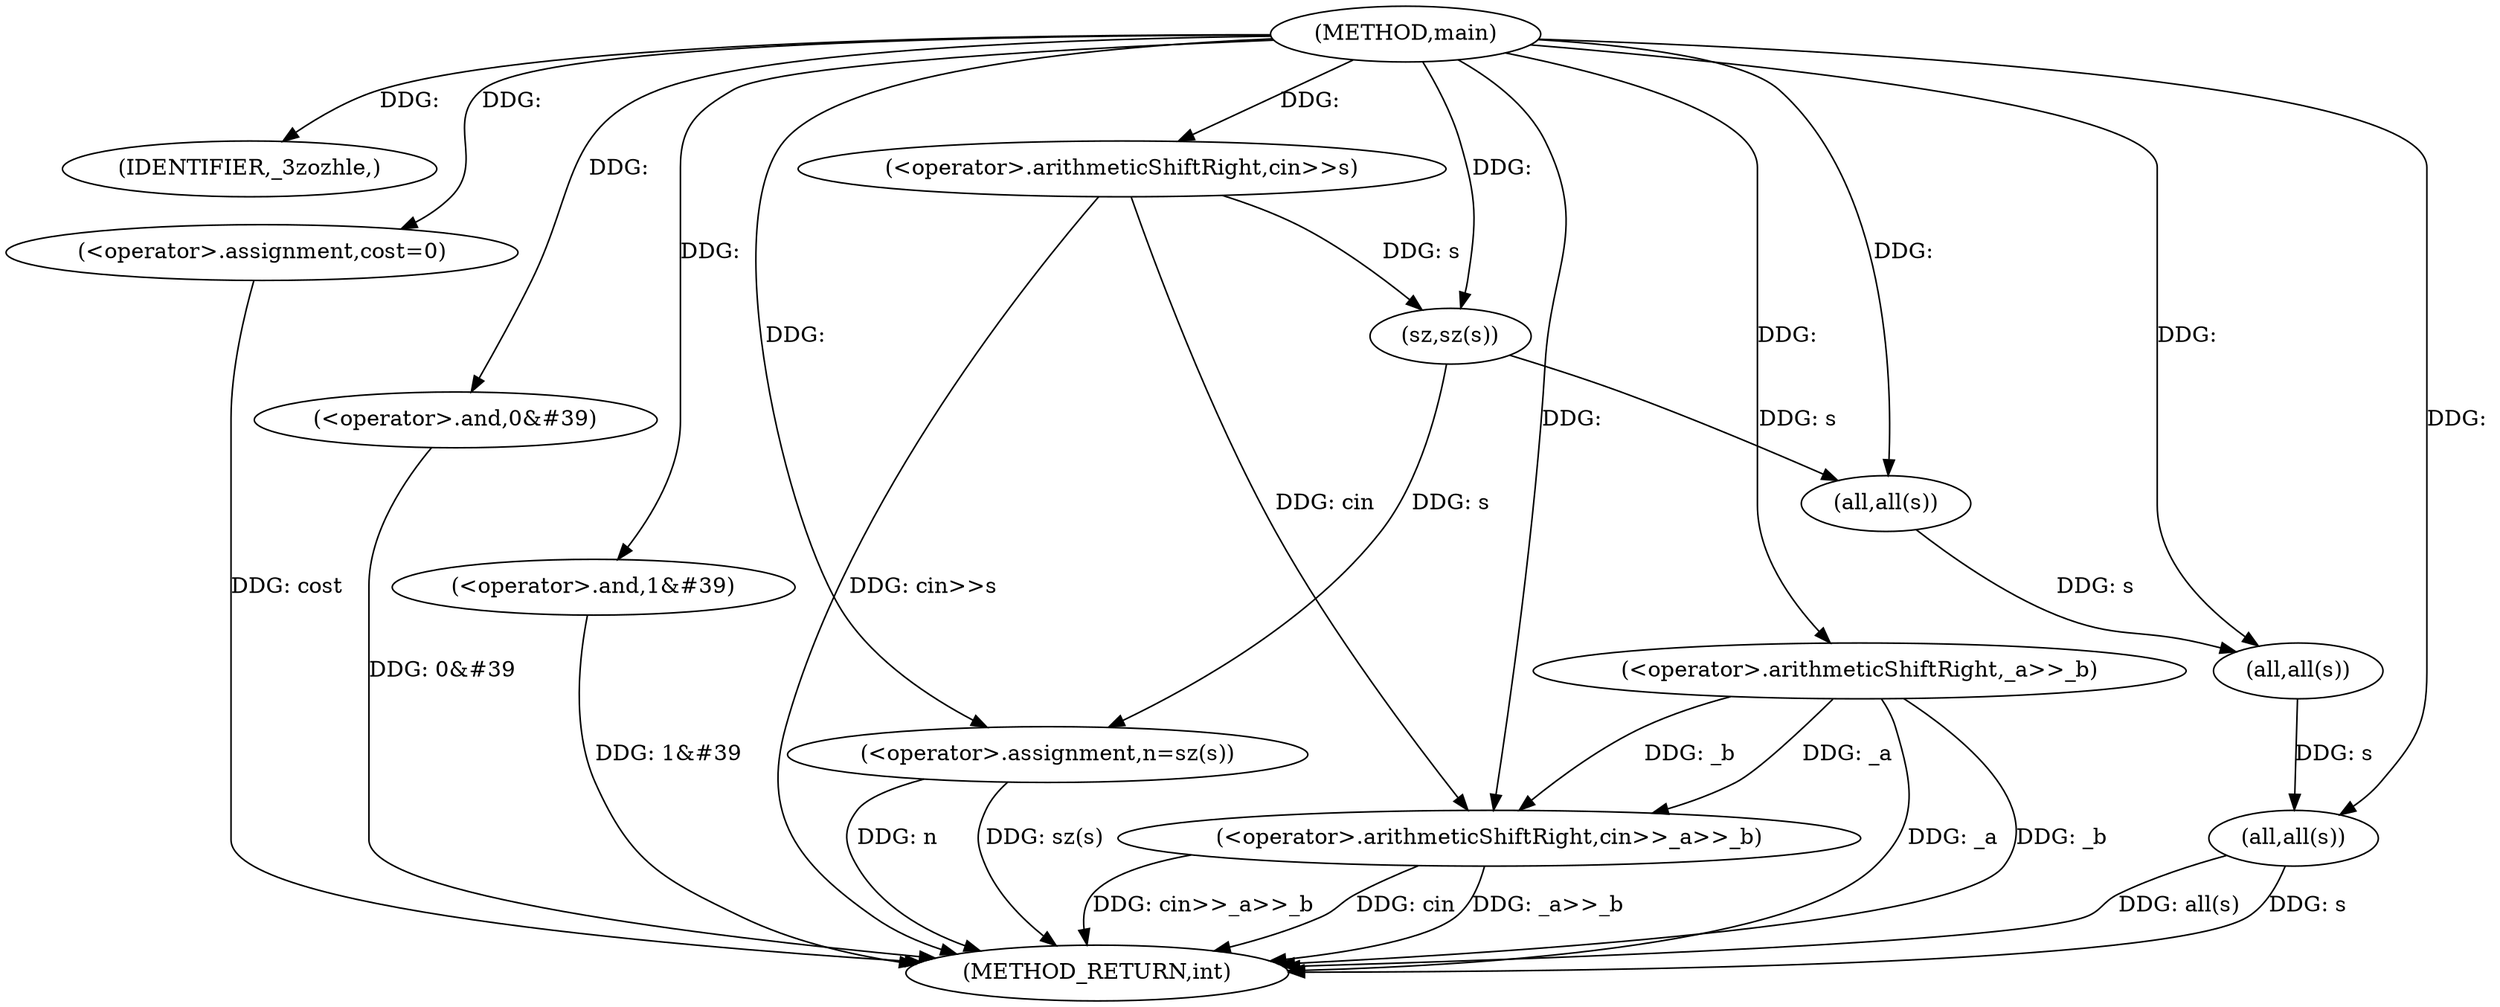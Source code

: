 digraph "main" {  
"1000114" [label = "(METHOD,main)" ]
"1000162" [label = "(METHOD_RETURN,int)" ]
"1000116" [label = "(IDENTIFIER,_3zozhle,)" ]
"1000118" [label = "(<operator>.arithmeticShiftRight,cin>>s)" ]
"1000122" [label = "(<operator>.assignment,n=sz(s))" ]
"1000128" [label = "(<operator>.arithmeticShiftRight,cin>>_a>>_b)" ]
"1000159" [label = "(<operator>.assignment,cost=0)" ]
"1000139" [label = "(<operator>.and,0&#39)" ]
"1000147" [label = "(<operator>.and,1&#39)" ]
"1000124" [label = "(sz,sz(s))" ]
"1000130" [label = "(<operator>.arithmeticShiftRight,_a>>_b)" ]
"1000135" [label = "(all,all(s))" ]
"1000143" [label = "(all,all(s))" ]
"1000151" [label = "(all,all(s))" ]
  "1000118" -> "1000162"  [ label = "DDG: cin>>s"] 
  "1000122" -> "1000162"  [ label = "DDG: n"] 
  "1000122" -> "1000162"  [ label = "DDG: sz(s)"] 
  "1000128" -> "1000162"  [ label = "DDG: cin"] 
  "1000130" -> "1000162"  [ label = "DDG: _a"] 
  "1000130" -> "1000162"  [ label = "DDG: _b"] 
  "1000128" -> "1000162"  [ label = "DDG: _a>>_b"] 
  "1000128" -> "1000162"  [ label = "DDG: cin>>_a>>_b"] 
  "1000139" -> "1000162"  [ label = "DDG: 0&#39"] 
  "1000147" -> "1000162"  [ label = "DDG: 1&#39"] 
  "1000151" -> "1000162"  [ label = "DDG: s"] 
  "1000151" -> "1000162"  [ label = "DDG: all(s)"] 
  "1000159" -> "1000162"  [ label = "DDG: cost"] 
  "1000114" -> "1000116"  [ label = "DDG: "] 
  "1000124" -> "1000122"  [ label = "DDG: s"] 
  "1000114" -> "1000159"  [ label = "DDG: "] 
  "1000114" -> "1000118"  [ label = "DDG: "] 
  "1000114" -> "1000122"  [ label = "DDG: "] 
  "1000118" -> "1000128"  [ label = "DDG: cin"] 
  "1000114" -> "1000128"  [ label = "DDG: "] 
  "1000130" -> "1000128"  [ label = "DDG: _b"] 
  "1000130" -> "1000128"  [ label = "DDG: _a"] 
  "1000118" -> "1000124"  [ label = "DDG: s"] 
  "1000114" -> "1000124"  [ label = "DDG: "] 
  "1000114" -> "1000130"  [ label = "DDG: "] 
  "1000114" -> "1000139"  [ label = "DDG: "] 
  "1000114" -> "1000147"  [ label = "DDG: "] 
  "1000124" -> "1000135"  [ label = "DDG: s"] 
  "1000114" -> "1000135"  [ label = "DDG: "] 
  "1000135" -> "1000143"  [ label = "DDG: s"] 
  "1000114" -> "1000143"  [ label = "DDG: "] 
  "1000143" -> "1000151"  [ label = "DDG: s"] 
  "1000114" -> "1000151"  [ label = "DDG: "] 
}
